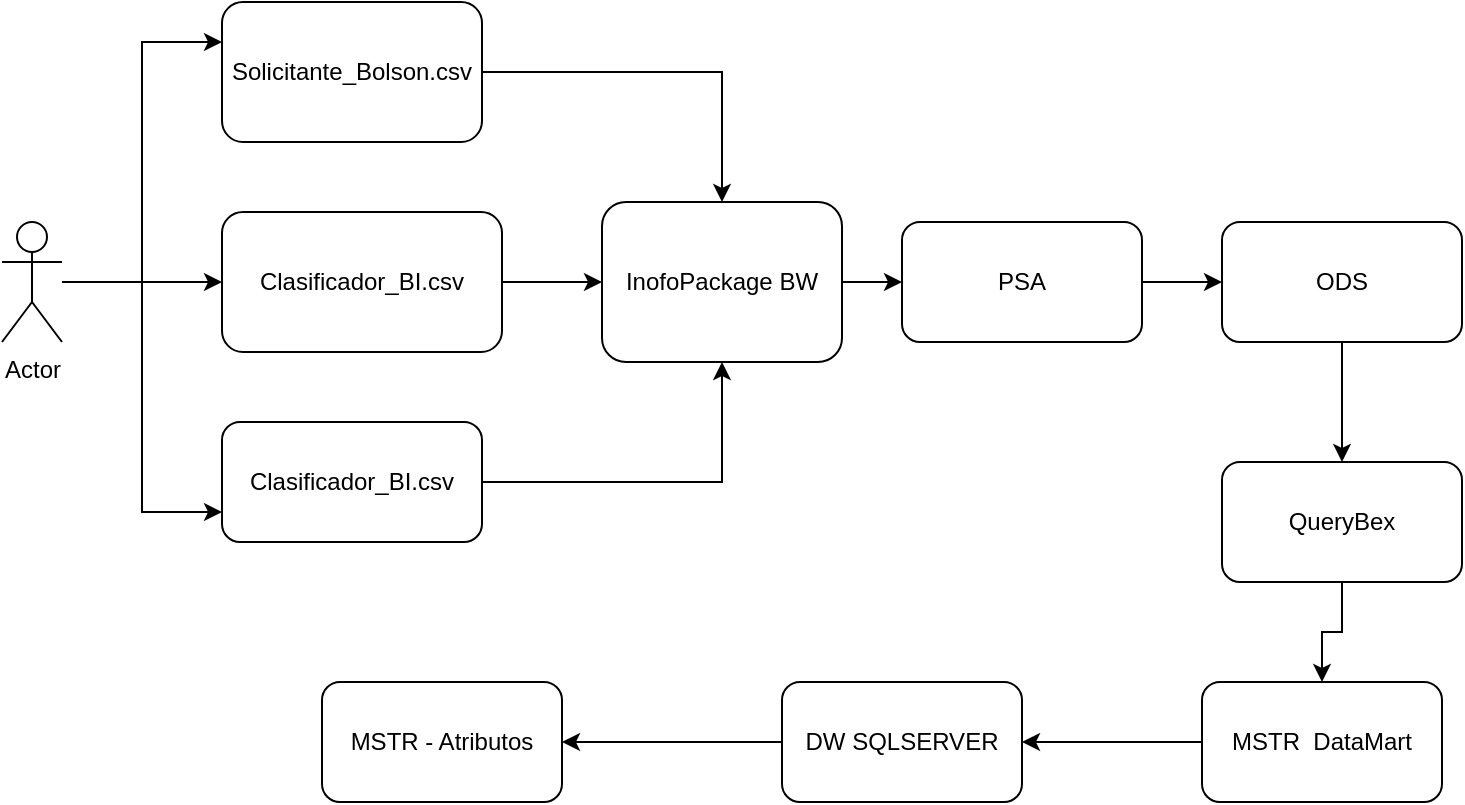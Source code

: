 <mxfile version="13.0.8" type="github"><diagram id="C4HLOMUIIq-63umaQ9T9" name="Page-1"><mxGraphModel dx="1483" dy="713" grid="1" gridSize="10" guides="1" tooltips="1" connect="1" arrows="1" fold="1" page="0" pageScale="1" pageWidth="850" pageHeight="1100" math="0" shadow="0"><root><mxCell id="0"/><mxCell id="1" parent="0"/><mxCell id="hUM1ck7qvTiU78h6UkMO-17" style="edgeStyle=orthogonalEdgeStyle;rounded=0;orthogonalLoop=1;jettySize=auto;html=1;" edge="1" parent="1" source="hUM1ck7qvTiU78h6UkMO-1" target="hUM1ck7qvTiU78h6UkMO-16"><mxGeometry relative="1" as="geometry"/></mxCell><mxCell id="hUM1ck7qvTiU78h6UkMO-1" value="Solicitante_Bolson.csv" style="rounded=1;whiteSpace=wrap;html=1;" vertex="1" parent="1"><mxGeometry x="150" y="160" width="130" height="70" as="geometry"/></mxCell><mxCell id="hUM1ck7qvTiU78h6UkMO-7" style="edgeStyle=orthogonalEdgeStyle;rounded=0;orthogonalLoop=1;jettySize=auto;html=1;" edge="1" parent="1" source="hUM1ck7qvTiU78h6UkMO-2" target="hUM1ck7qvTiU78h6UkMO-6"><mxGeometry relative="1" as="geometry"/></mxCell><mxCell id="hUM1ck7qvTiU78h6UkMO-9" style="edgeStyle=orthogonalEdgeStyle;rounded=0;orthogonalLoop=1;jettySize=auto;html=1;entryX=0;entryY=0.75;entryDx=0;entryDy=0;" edge="1" parent="1" source="hUM1ck7qvTiU78h6UkMO-2" target="hUM1ck7qvTiU78h6UkMO-8"><mxGeometry relative="1" as="geometry"/></mxCell><mxCell id="hUM1ck7qvTiU78h6UkMO-11" style="edgeStyle=orthogonalEdgeStyle;rounded=0;orthogonalLoop=1;jettySize=auto;html=1;" edge="1" parent="1" source="hUM1ck7qvTiU78h6UkMO-2" target="hUM1ck7qvTiU78h6UkMO-1"><mxGeometry relative="1" as="geometry"><Array as="points"><mxPoint x="110" y="300"/><mxPoint x="110" y="180"/></Array></mxGeometry></mxCell><mxCell id="hUM1ck7qvTiU78h6UkMO-2" value="Actor" style="shape=umlActor;verticalLabelPosition=bottom;labelBackgroundColor=#ffffff;verticalAlign=top;html=1;outlineConnect=0;" vertex="1" parent="1"><mxGeometry x="40" y="270" width="30" height="60" as="geometry"/></mxCell><mxCell id="hUM1ck7qvTiU78h6UkMO-18" style="edgeStyle=orthogonalEdgeStyle;rounded=0;orthogonalLoop=1;jettySize=auto;html=1;entryX=0;entryY=0.5;entryDx=0;entryDy=0;" edge="1" parent="1" source="hUM1ck7qvTiU78h6UkMO-6" target="hUM1ck7qvTiU78h6UkMO-16"><mxGeometry relative="1" as="geometry"/></mxCell><mxCell id="hUM1ck7qvTiU78h6UkMO-6" value="Clasificador_BI.csv" style="rounded=1;whiteSpace=wrap;html=1;" vertex="1" parent="1"><mxGeometry x="150" y="265" width="140" height="70" as="geometry"/></mxCell><mxCell id="hUM1ck7qvTiU78h6UkMO-19" style="edgeStyle=orthogonalEdgeStyle;rounded=0;orthogonalLoop=1;jettySize=auto;html=1;entryX=0.5;entryY=1;entryDx=0;entryDy=0;" edge="1" parent="1" source="hUM1ck7qvTiU78h6UkMO-8" target="hUM1ck7qvTiU78h6UkMO-16"><mxGeometry relative="1" as="geometry"/></mxCell><mxCell id="hUM1ck7qvTiU78h6UkMO-8" value="Clasificador_BI.csv" style="rounded=1;whiteSpace=wrap;html=1;" vertex="1" parent="1"><mxGeometry x="150" y="370" width="130" height="60" as="geometry"/></mxCell><mxCell id="hUM1ck7qvTiU78h6UkMO-20" style="edgeStyle=orthogonalEdgeStyle;rounded=0;orthogonalLoop=1;jettySize=auto;html=1;" edge="1" parent="1" source="hUM1ck7qvTiU78h6UkMO-16" target="hUM1ck7qvTiU78h6UkMO-21"><mxGeometry relative="1" as="geometry"><mxPoint x="660" y="290" as="targetPoint"/></mxGeometry></mxCell><mxCell id="hUM1ck7qvTiU78h6UkMO-16" value="InofoPackage BW" style="rounded=1;whiteSpace=wrap;html=1;" vertex="1" parent="1"><mxGeometry x="340" y="260" width="120" height="80" as="geometry"/></mxCell><mxCell id="hUM1ck7qvTiU78h6UkMO-22" style="edgeStyle=orthogonalEdgeStyle;rounded=0;orthogonalLoop=1;jettySize=auto;html=1;entryX=0;entryY=0.5;entryDx=0;entryDy=0;" edge="1" parent="1" source="hUM1ck7qvTiU78h6UkMO-21" target="hUM1ck7qvTiU78h6UkMO-24"><mxGeometry relative="1" as="geometry"><mxPoint x="930" y="280" as="targetPoint"/></mxGeometry></mxCell><mxCell id="hUM1ck7qvTiU78h6UkMO-21" value="PSA" style="rounded=1;whiteSpace=wrap;html=1;" vertex="1" parent="1"><mxGeometry x="490" y="270" width="120" height="60" as="geometry"/></mxCell><mxCell id="hUM1ck7qvTiU78h6UkMO-28" style="edgeStyle=orthogonalEdgeStyle;rounded=0;orthogonalLoop=1;jettySize=auto;html=1;" edge="1" parent="1" source="hUM1ck7qvTiU78h6UkMO-24" target="hUM1ck7qvTiU78h6UkMO-26"><mxGeometry relative="1" as="geometry"/></mxCell><mxCell id="hUM1ck7qvTiU78h6UkMO-24" value="ODS" style="rounded=1;whiteSpace=wrap;html=1;" vertex="1" parent="1"><mxGeometry x="650" y="270" width="120" height="60" as="geometry"/></mxCell><mxCell id="hUM1ck7qvTiU78h6UkMO-29" style="edgeStyle=orthogonalEdgeStyle;rounded=0;orthogonalLoop=1;jettySize=auto;html=1;entryX=0.5;entryY=0;entryDx=0;entryDy=0;" edge="1" parent="1" source="hUM1ck7qvTiU78h6UkMO-26" target="hUM1ck7qvTiU78h6UkMO-27"><mxGeometry relative="1" as="geometry"/></mxCell><mxCell id="hUM1ck7qvTiU78h6UkMO-26" value="QueryBex" style="rounded=1;whiteSpace=wrap;html=1;" vertex="1" parent="1"><mxGeometry x="650" y="390" width="120" height="60" as="geometry"/></mxCell><mxCell id="hUM1ck7qvTiU78h6UkMO-33" style="edgeStyle=orthogonalEdgeStyle;rounded=0;orthogonalLoop=1;jettySize=auto;html=1;entryX=1;entryY=0.5;entryDx=0;entryDy=0;" edge="1" parent="1" source="hUM1ck7qvTiU78h6UkMO-27" target="hUM1ck7qvTiU78h6UkMO-31"><mxGeometry relative="1" as="geometry"/></mxCell><mxCell id="hUM1ck7qvTiU78h6UkMO-27" value="MSTR&amp;nbsp; DataMart" style="rounded=1;whiteSpace=wrap;html=1;" vertex="1" parent="1"><mxGeometry x="640" y="500" width="120" height="60" as="geometry"/></mxCell><mxCell id="hUM1ck7qvTiU78h6UkMO-34" style="edgeStyle=orthogonalEdgeStyle;rounded=0;orthogonalLoop=1;jettySize=auto;html=1;" edge="1" parent="1" source="hUM1ck7qvTiU78h6UkMO-31" target="hUM1ck7qvTiU78h6UkMO-32"><mxGeometry relative="1" as="geometry"/></mxCell><mxCell id="hUM1ck7qvTiU78h6UkMO-31" value="DW SQLSERVER" style="rounded=1;whiteSpace=wrap;html=1;" vertex="1" parent="1"><mxGeometry x="430" y="500" width="120" height="60" as="geometry"/></mxCell><mxCell id="hUM1ck7qvTiU78h6UkMO-32" value="MSTR - Atributos" style="rounded=1;whiteSpace=wrap;html=1;" vertex="1" parent="1"><mxGeometry x="200" y="500" width="120" height="60" as="geometry"/></mxCell></root></mxGraphModel></diagram></mxfile>